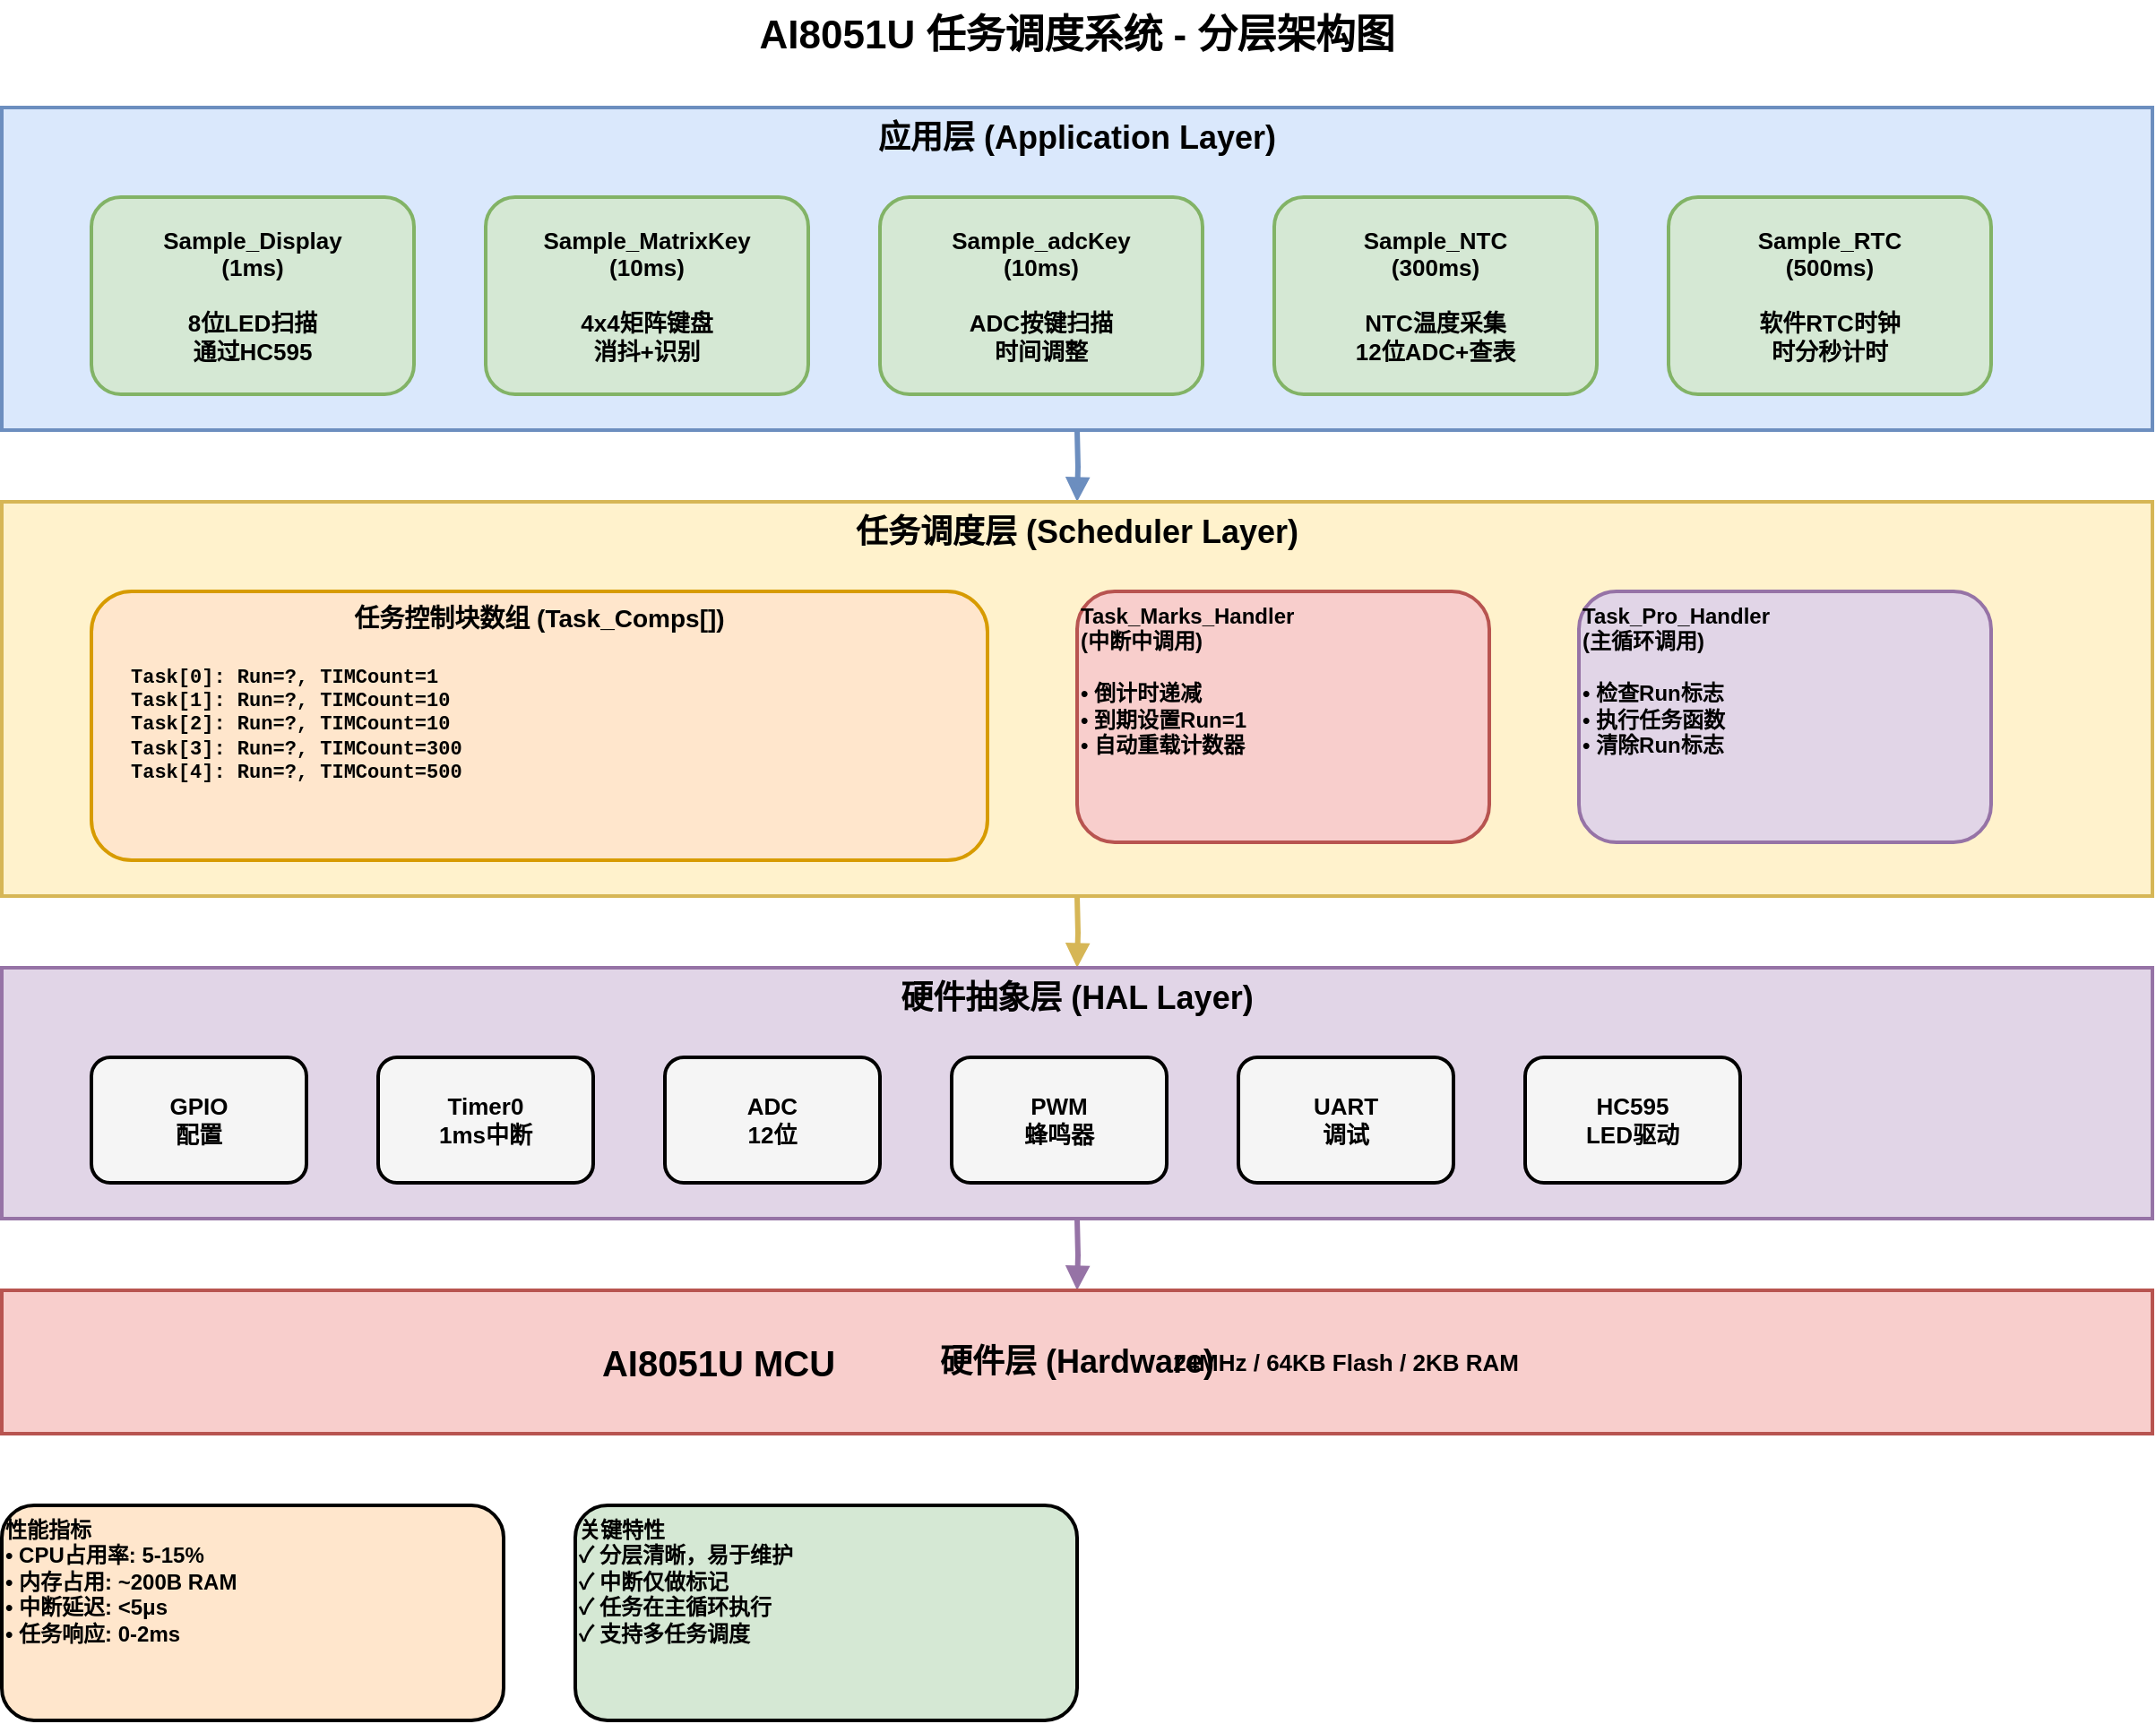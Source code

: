 <mxfile>
    <diagram name="系统分层架构" id="architecture-diagram-001">
        <mxGraphModel dx="467" dy="602" grid="1" gridSize="10" guides="1" tooltips="1" connect="1" arrows="1" fold="1" page="1" pageScale="1" pageWidth="1400" pageHeight="1000" math="0" shadow="0">
            <root>
                <mxCell id="0"/>
                <mxCell id="1" parent="0"/>
                <mxCell id="2" value="AI8051U 任务调度系统 - 分层架构图" style="text;html=1;strokeColor=none;fillColor=none;align=center;verticalAlign=middle;whiteSpace=wrap;fontSize=22;fontStyle=1;fontColor=#000000;" parent="1" vertex="1">
                    <mxGeometry x="400" y="20" width="600" height="40" as="geometry"/>
                </mxCell>
                <mxCell id="3" value="应用层 (Application Layer)" style="rounded=0;whiteSpace=wrap;html=1;fillColor=#dae8fc;strokeColor=#6c8ebf;strokeWidth=2;fontSize=18;fontStyle=1;fontColor=#000000;verticalAlign=top;align=center;" parent="1" vertex="1">
                    <mxGeometry x="100" y="80" width="1200" height="180" as="geometry"/>
                </mxCell>
                <mxCell id="4" value="Sample_Display&lt;br&gt;(1ms)&lt;br&gt;&lt;br&gt;8位LED扫描&lt;br&gt;通过HC595" style="rounded=1;whiteSpace=wrap;html=1;fillColor=#d5e8d4;strokeColor=#82b366;strokeWidth=2;fontSize=13;fontStyle=1;fontColor=#000000;align=center;" parent="1" vertex="1">
                    <mxGeometry x="150" y="130" width="180" height="110" as="geometry"/>
                </mxCell>
                <mxCell id="5" value="Sample_MatrixKey&lt;br&gt;(10ms)&lt;br&gt;&lt;br&gt;4x4矩阵键盘&lt;br&gt;消抖+识别" style="rounded=1;whiteSpace=wrap;html=1;fillColor=#d5e8d4;strokeColor=#82b366;strokeWidth=2;fontSize=13;fontStyle=1;fontColor=#000000;align=center;" parent="1" vertex="1">
                    <mxGeometry x="370" y="130" width="180" height="110" as="geometry"/>
                </mxCell>
                <mxCell id="6" value="Sample_adcKey&lt;br&gt;(10ms)&lt;br&gt;&lt;br&gt;ADC按键扫描&lt;br&gt;时间调整" style="rounded=1;whiteSpace=wrap;html=1;fillColor=#d5e8d4;strokeColor=#82b366;strokeWidth=2;fontSize=13;fontStyle=1;fontColor=#000000;align=center;" parent="1" vertex="1">
                    <mxGeometry x="590" y="130" width="180" height="110" as="geometry"/>
                </mxCell>
                <mxCell id="7" value="Sample_NTC&lt;br&gt;(300ms)&lt;br&gt;&lt;br&gt;NTC温度采集&lt;br&gt;12位ADC+查表" style="rounded=1;whiteSpace=wrap;html=1;fillColor=#d5e8d4;strokeColor=#82b366;strokeWidth=2;fontSize=13;fontStyle=1;fontColor=#000000;align=center;" parent="1" vertex="1">
                    <mxGeometry x="810" y="130" width="180" height="110" as="geometry"/>
                </mxCell>
                <mxCell id="8" value="Sample_RTC&lt;br&gt;(500ms)&lt;br&gt;&lt;br&gt;软件RTC时钟&lt;br&gt;时分秒计时" style="rounded=1;whiteSpace=wrap;html=1;fillColor=#d5e8d4;strokeColor=#82b366;strokeWidth=2;fontSize=13;fontStyle=1;fontColor=#000000;align=center;" parent="1" vertex="1">
                    <mxGeometry x="1030" y="130" width="180" height="110" as="geometry"/>
                </mxCell>
                <mxCell id="9" value="" style="edgeStyle=orthogonalEdgeStyle;rounded=0;orthogonalLoop=1;jettySize=auto;html=1;strokeWidth=3;strokeColor=#6c8ebf;endArrow=block;endFill=1;" parent="1" edge="1">
                    <mxGeometry relative="1" as="geometry">
                        <mxPoint x="700" y="260" as="sourcePoint"/>
                        <mxPoint x="700" y="300" as="targetPoint"/>
                    </mxGeometry>
                </mxCell>
                <mxCell id="10" value="任务调度层 (Scheduler Layer)" style="rounded=0;whiteSpace=wrap;html=1;fillColor=#fff2cc;strokeColor=#d6b656;strokeWidth=2;fontSize=18;fontStyle=1;fontColor=#000000;verticalAlign=top;align=center;" parent="1" vertex="1">
                    <mxGeometry x="100" y="300" width="1200" height="220" as="geometry"/>
                </mxCell>
                <mxCell id="11" value="任务控制块数组 (Task_Comps[])" style="rounded=1;whiteSpace=wrap;html=1;fillColor=#ffe6cc;strokeColor=#d79b00;strokeWidth=2;fontSize=14;fontStyle=1;fontColor=#000000;verticalAlign=top;align=center;" parent="1" vertex="1">
                    <mxGeometry x="150" y="350" width="500" height="150" as="geometry"/>
                </mxCell>
                <mxCell id="12" value="Task[0]: Run=?, TIMCount=1&lt;br&gt;Task[1]: Run=?, TIMCount=10&lt;br&gt;Task[2]: Run=?, TIMCount=10&lt;br&gt;Task[3]: Run=?, TIMCount=300&lt;br&gt;Task[4]: Run=?, TIMCount=500" style="text;html=1;strokeColor=none;fillColor=none;align=left;verticalAlign=top;whiteSpace=wrap;fontSize=11;fontStyle=1;fontColor=#000000;fontFamily=Courier New;" parent="1" vertex="1">
                    <mxGeometry x="170" y="385" width="460" height="100" as="geometry"/>
                </mxCell>
                <mxCell id="13" value="Task_Marks_Handler&lt;br&gt;(中断中调用)&lt;br&gt;&lt;br&gt;• 倒计时递减&lt;br&gt;• 到期设置Run=1&lt;br&gt;• 自动重载计数器" style="rounded=1;whiteSpace=wrap;html=1;fillColor=#f8cecc;strokeColor=#b85450;strokeWidth=2;fontSize=12;fontStyle=1;fontColor=#000000;align=left;verticalAlign=top;" parent="1" vertex="1">
                    <mxGeometry x="700" y="350" width="230" height="140" as="geometry"/>
                </mxCell>
                <mxCell id="14" value="Task_Pro_Handler&lt;br&gt;(主循环调用)&lt;br&gt;&lt;br&gt;• 检查Run标志&lt;br&gt;• 执行任务函数&lt;br&gt;• 清除Run标志" style="rounded=1;whiteSpace=wrap;html=1;fillColor=#e1d5e7;strokeColor=#9673a6;strokeWidth=2;fontSize=12;fontStyle=1;fontColor=#000000;align=left;verticalAlign=top;" parent="1" vertex="1">
                    <mxGeometry x="980" y="350" width="230" height="140" as="geometry"/>
                </mxCell>
                <mxCell id="15" value="" style="edgeStyle=orthogonalEdgeStyle;rounded=0;orthogonalLoop=1;jettySize=auto;html=1;strokeWidth=3;strokeColor=#d6b656;endArrow=block;endFill=1;" parent="1" edge="1">
                    <mxGeometry relative="1" as="geometry">
                        <mxPoint x="700" y="520" as="sourcePoint"/>
                        <mxPoint x="700" y="560" as="targetPoint"/>
                    </mxGeometry>
                </mxCell>
                <mxCell id="16" value="硬件抽象层 (HAL Layer)" style="rounded=0;whiteSpace=wrap;html=1;fillColor=#e1d5e7;strokeColor=#9673a6;strokeWidth=2;fontSize=18;fontStyle=1;fontColor=#000000;verticalAlign=top;align=center;" parent="1" vertex="1">
                    <mxGeometry x="100" y="560" width="1200" height="140" as="geometry"/>
                </mxCell>
                <mxCell id="17" value="GPIO&lt;br&gt;配置" style="rounded=1;whiteSpace=wrap;html=1;fillColor=#f5f5f5;strokeColor=#000000;strokeWidth=2;fontSize=13;fontStyle=1;fontColor=#000000;" parent="1" vertex="1">
                    <mxGeometry x="150" y="610" width="120" height="70" as="geometry"/>
                </mxCell>
                <mxCell id="18" value="Timer0&lt;br&gt;1ms中断" style="rounded=1;whiteSpace=wrap;html=1;fillColor=#f5f5f5;strokeColor=#000000;strokeWidth=2;fontSize=13;fontStyle=1;fontColor=#000000;" parent="1" vertex="1">
                    <mxGeometry x="310" y="610" width="120" height="70" as="geometry"/>
                </mxCell>
                <mxCell id="19" value="ADC&lt;br&gt;12位" style="rounded=1;whiteSpace=wrap;html=1;fillColor=#f5f5f5;strokeColor=#000000;strokeWidth=2;fontSize=13;fontStyle=1;fontColor=#000000;" parent="1" vertex="1">
                    <mxGeometry x="470" y="610" width="120" height="70" as="geometry"/>
                </mxCell>
                <mxCell id="20" value="PWM&lt;br&gt;蜂鸣器" style="rounded=1;whiteSpace=wrap;html=1;fillColor=#f5f5f5;strokeColor=#000000;strokeWidth=2;fontSize=13;fontStyle=1;fontColor=#000000;" parent="1" vertex="1">
                    <mxGeometry x="630" y="610" width="120" height="70" as="geometry"/>
                </mxCell>
                <mxCell id="21" value="UART&lt;br&gt;调试" style="rounded=1;whiteSpace=wrap;html=1;fillColor=#f5f5f5;strokeColor=#000000;strokeWidth=2;fontSize=13;fontStyle=1;fontColor=#000000;" parent="1" vertex="1">
                    <mxGeometry x="790" y="610" width="120" height="70" as="geometry"/>
                </mxCell>
                <mxCell id="22" value="HC595&lt;br&gt;LED驱动" style="rounded=1;whiteSpace=wrap;html=1;fillColor=#f5f5f5;strokeColor=#000000;strokeWidth=2;fontSize=13;fontStyle=1;fontColor=#000000;" parent="1" vertex="1">
                    <mxGeometry x="950" y="610" width="120" height="70" as="geometry"/>
                </mxCell>
                <mxCell id="23" value="" style="edgeStyle=orthogonalEdgeStyle;rounded=0;orthogonalLoop=1;jettySize=auto;html=1;strokeWidth=3;strokeColor=#9673a6;endArrow=block;endFill=1;" parent="1" edge="1">
                    <mxGeometry relative="1" as="geometry">
                        <mxPoint x="700" y="700" as="sourcePoint"/>
                        <mxPoint x="700" y="740" as="targetPoint"/>
                    </mxGeometry>
                </mxCell>
                <mxCell id="24" value="硬件层 (Hardware)" style="rounded=0;whiteSpace=wrap;html=1;fillColor=#f8cecc;strokeColor=#b85450;strokeWidth=2;fontSize=18;fontStyle=1;fontColor=#000000;verticalAlign=middle;align=center;" parent="1" vertex="1">
                    <mxGeometry x="100" y="740" width="1200" height="80" as="geometry"/>
                </mxCell>
                <mxCell id="25" value="AI8051U MCU" style="text;html=1;strokeColor=none;fillColor=none;align=center;verticalAlign=middle;whiteSpace=wrap;fontSize=20;fontStyle=1;fontColor=#000000;" parent="1" vertex="1">
                    <mxGeometry x="400" y="760" width="200" height="40" as="geometry"/>
                </mxCell>
                <mxCell id="26" value="24MHz / 64KB Flash / 2KB RAM" style="text;html=1;strokeColor=none;fillColor=none;align=center;verticalAlign=middle;whiteSpace=wrap;fontSize=13;fontStyle=1;fontColor=#000000;" parent="1" vertex="1">
                    <mxGeometry x="700" y="765" width="300" height="30" as="geometry"/>
                </mxCell>
                <mxCell id="27" value="性能指标&lt;br&gt;• CPU占用率: 5-15%&lt;br&gt;• 内存占用: ~200B RAM&lt;br&gt;• 中断延迟: &amp;lt;5μs&lt;br&gt;• 任务响应: 0-2ms" style="rounded=1;whiteSpace=wrap;html=1;fillColor=#ffe6cc;strokeColor=#000000;strokeWidth=2;fontSize=12;fontStyle=1;fontColor=#000000;align=left;verticalAlign=top;" parent="1" vertex="1">
                    <mxGeometry x="100" y="860" width="280" height="120" as="geometry"/>
                </mxCell>
                <mxCell id="28" value="关键特性&lt;br&gt;✓ 分层清晰，易于维护&lt;br&gt;✓ 中断仅做标记&lt;br&gt;✓ 任务在主循环执行&lt;br&gt;✓ 支持多任务调度" style="rounded=1;whiteSpace=wrap;html=1;fillColor=#d5e8d4;strokeColor=#000000;strokeWidth=2;fontSize=12;fontStyle=1;fontColor=#000000;align=left;verticalAlign=top;" parent="1" vertex="1">
                    <mxGeometry x="420" y="860" width="280" height="120" as="geometry"/>
                </mxCell>
            </root>
        </mxGraphModel>
    </diagram>
</mxfile>